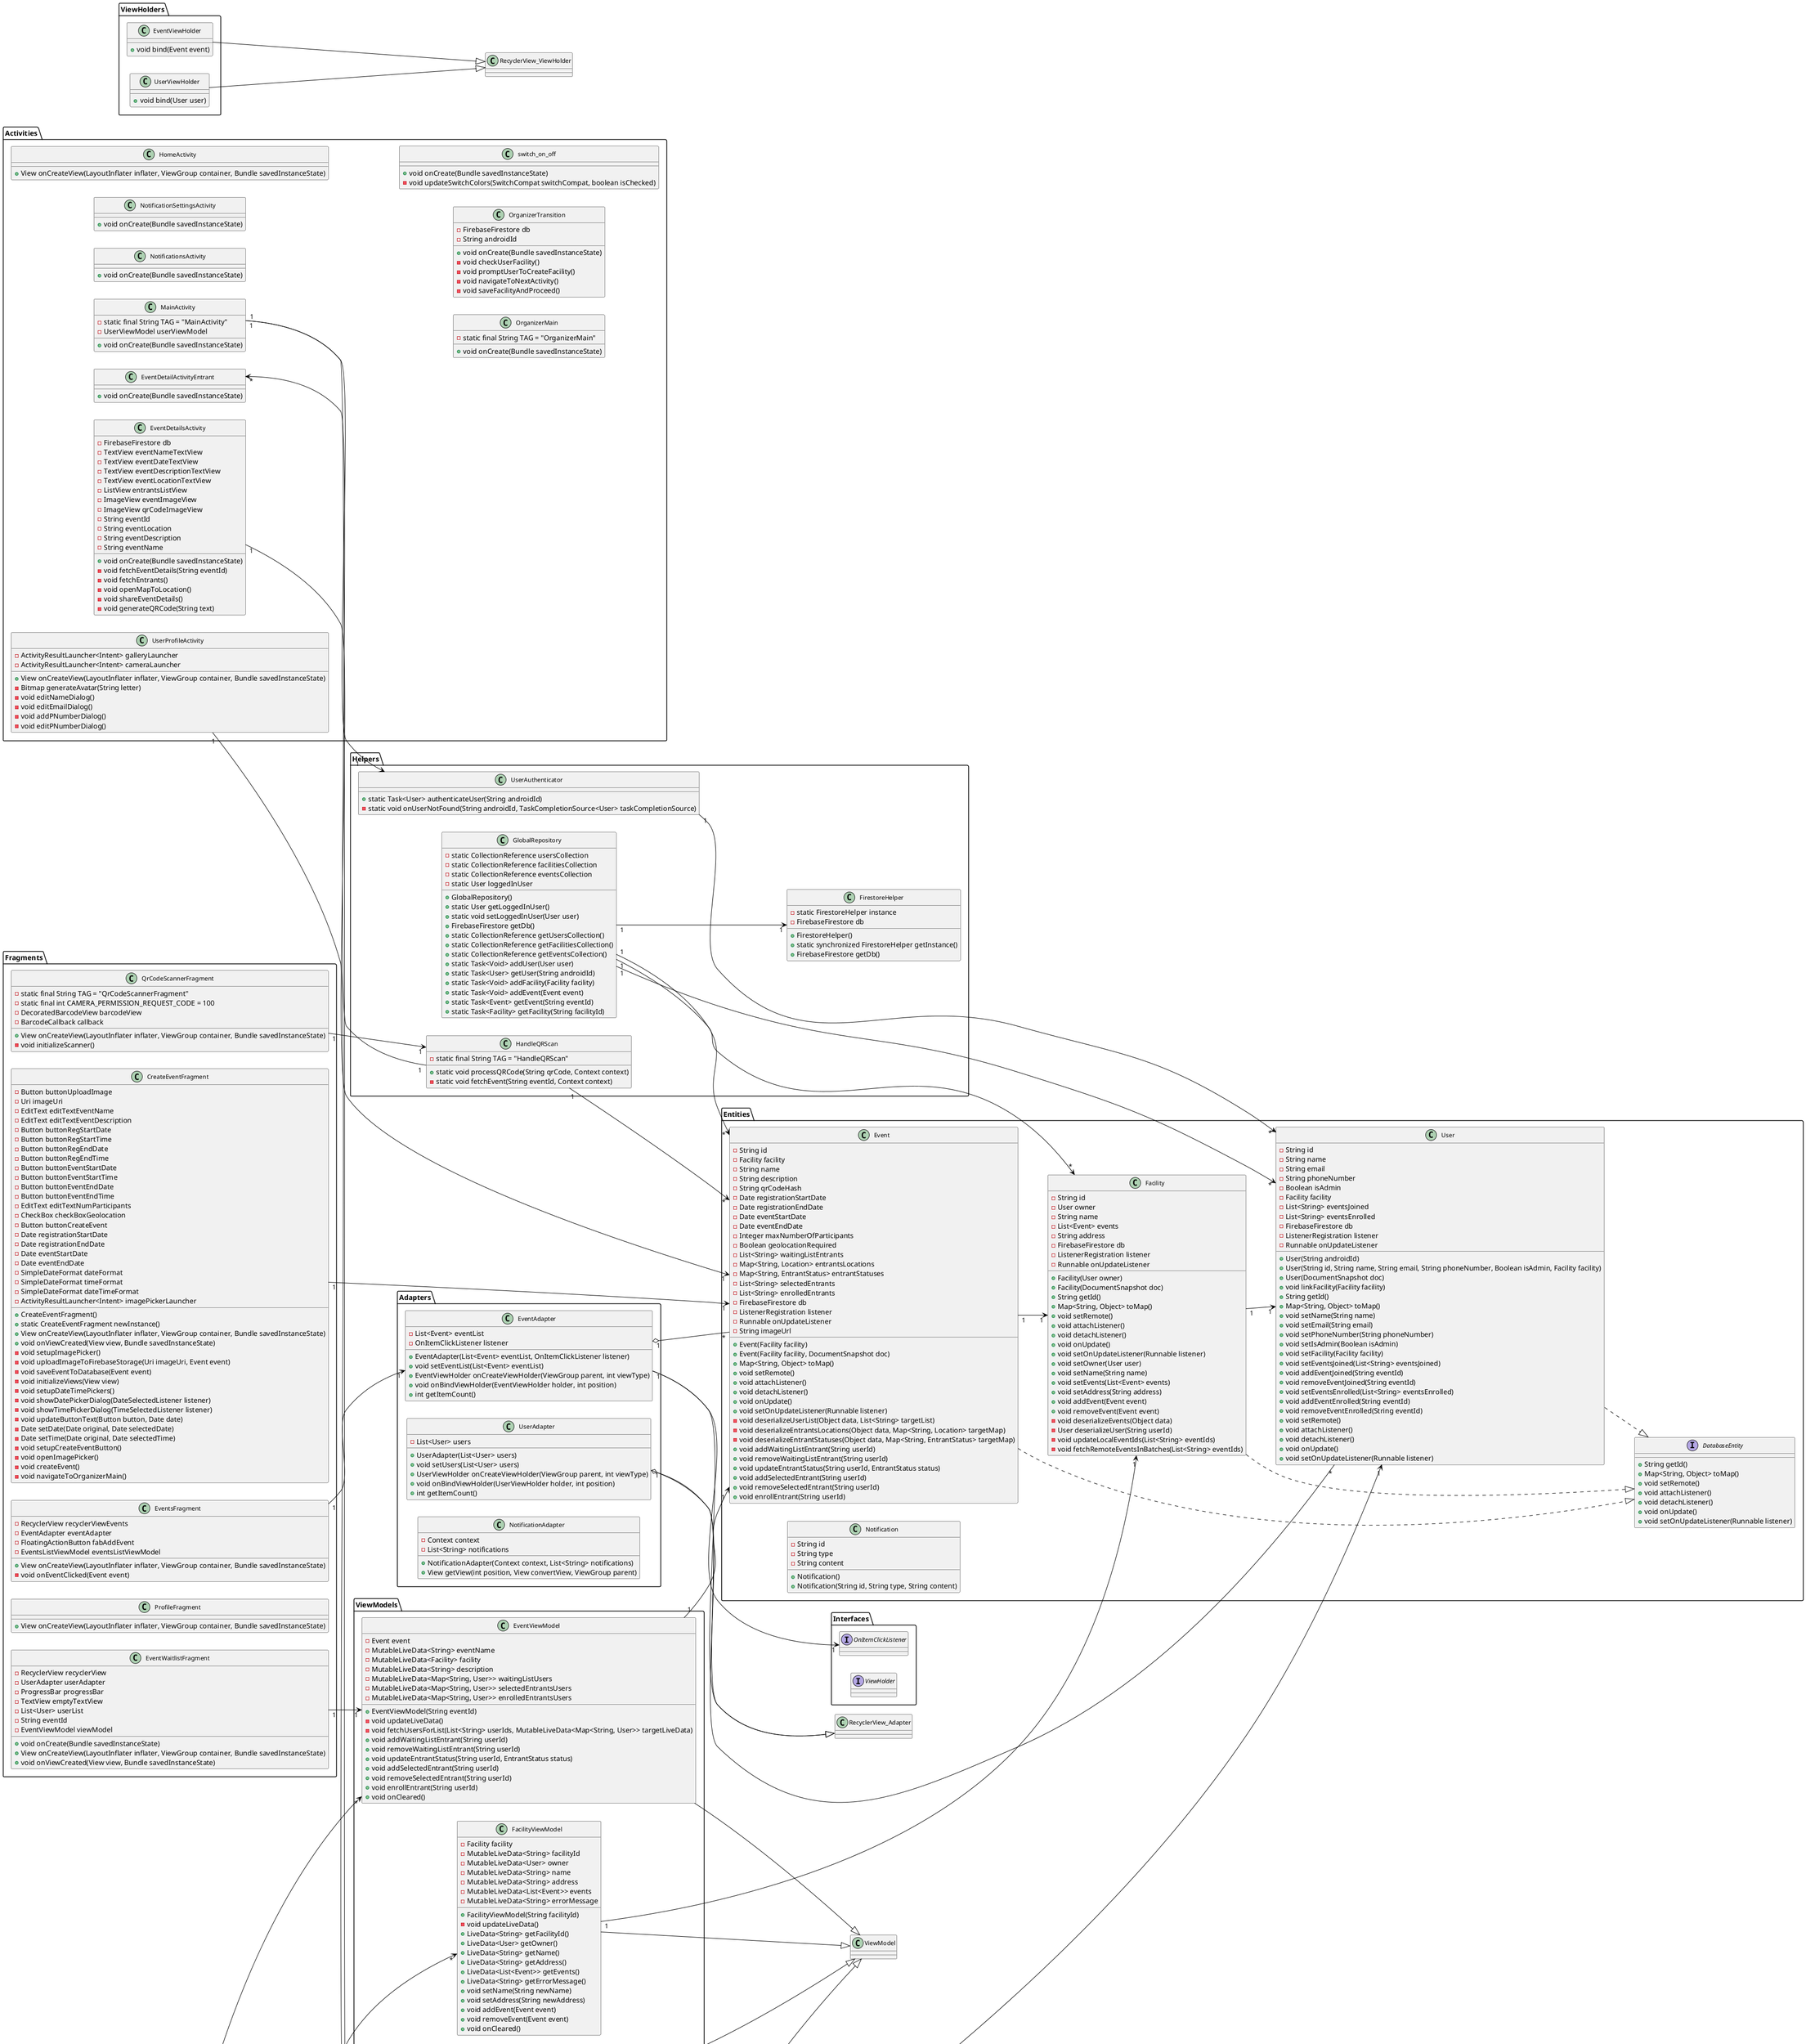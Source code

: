 @startuml UML_Class_Diagram
left to right direction

skinparam class {
    BackgroundColor<<interface>> LightYellow
    BackgroundColor<<abstract>> LightBlue
    ArrowColor Black
    FontSize 12
}

package "Entities" {
    interface DatabaseEntity {
        + String getId()
        + Map<String, Object> toMap()
        + void setRemote()
        + void attachListener()
        + void detachListener()
        + void onUpdate()
        + void setOnUpdateListener(Runnable listener)
    }

    class Event {
        - String id
        - Facility facility
        - String name
        - String description
        - String qrCodeHash
        - Date registrationStartDate
        - Date registrationEndDate
        - Date eventStartDate
        - Date eventEndDate
        - Integer maxNumberOfParticipants
        - Boolean geolocationRequired
        - List<String> waitingListEntrants
        - Map<String, Location> entrantsLocations
        - Map<String, EntrantStatus> entrantStatuses
        - List<String> selectedEntrants
        - List<String> enrolledEntrants
        - FirebaseFirestore db
        - ListenerRegistration listener
        - Runnable onUpdateListener
        - String imageUrl
        + Event(Facility facility)
        + Event(Facility facility, DocumentSnapshot doc)
        + Map<String, Object> toMap()
        + void setRemote()
        + void attachListener()
        + void detachListener()
        + void onUpdate()
        + void setOnUpdateListener(Runnable listener)
        - void deserializeUserList(Object data, List<String> targetList)
        - void deserializeEntrantsLocations(Object data, Map<String, Location> targetMap)
        - void deserializeEntrantStatuses(Object data, Map<String, EntrantStatus> targetMap)
        + void addWaitingListEntrant(String userId)
        + void removeWaitingListEntrant(String userId)
        + void updateEntrantStatus(String userId, EntrantStatus status)
        + void addSelectedEntrant(String userId)
        + void removeSelectedEntrant(String userId)
        + void enrollEntrant(String userId)
    }

    class Facility {
        - String id
        - User owner
        - String name
        - List<Event> events
        - String address
        - FirebaseFirestore db
        - ListenerRegistration listener
        - Runnable onUpdateListener
        + Facility(User owner)
        + Facility(DocumentSnapshot doc)
        + String getId()
        + Map<String, Object> toMap()
        + void setRemote()
        + void attachListener()
        + void detachListener()
        + void onUpdate()
        + void setOnUpdateListener(Runnable listener)
        + void setOwner(User user)
        + void setName(String name)
        + void setEvents(List<Event> events)
        + void setAddress(String address)
        + void addEvent(Event event)
        + void removeEvent(Event event)
        - void deserializeEvents(Object data)
        - User deserializeUser(String userId)
        - void updateLocalEventIds(List<String> eventIds)
        - void fetchRemoteEventsInBatches(List<String> eventIds)
    }

    class User {
        - String id
        - String name
        - String email
        - String phoneNumber
        - Boolean isAdmin
        - Facility facility
        - List<String> eventsJoined
        - List<String> eventsEnrolled
        - FirebaseFirestore db
        - ListenerRegistration listener
        - Runnable onUpdateListener
        + User(String androidId)
        + User(String id, String name, String email, String phoneNumber, Boolean isAdmin, Facility facility)
        + User(DocumentSnapshot doc)
        + void linkFacility(Facility facility)
        + String getId()
        + Map<String, Object> toMap()
        + void setName(String name)
        + void setEmail(String email)
        + void setPhoneNumber(String phoneNumber)
        + void setIsAdmin(Boolean isAdmin)
        + void setFacility(Facility facility)
        + void setEventsJoined(List<String> eventsJoined)
        + void addEventJoined(String eventId)
        + void removeEventJoined(String eventId)
        + void setEventsEnrolled(List<String> eventsEnrolled)
        + void addEventEnrolled(String eventId)
        + void removeEventEnrolled(String eventId)
        + void setRemote()
        + void attachListener()
        + void detachListener()
        + void onUpdate()
        + void setOnUpdateListener(Runnable listener)
    }

    class Notification {
        - String id
        - String type
        - String content
        + Notification()
        + Notification(String id, String type, String content)
    }
}

package "Helpers" {
    class FirestoreHelper {
        - static FirestoreHelper instance
        - FirebaseFirestore db
        + FirestoreHelper()
        + static synchronized FirestoreHelper getInstance()
        + FirebaseFirestore getDb()
    }

    class GlobalRepository {
        - static CollectionReference usersCollection
        - static CollectionReference facilitiesCollection
        - static CollectionReference eventsCollection
        - static User loggedInUser
        + GlobalRepository()
        + static User getLoggedInUser()
        + static void setLoggedInUser(User user)
        + FirebaseFirestore getDb()
        + static CollectionReference getUsersCollection()
        + static CollectionReference getFacilitiesCollection()
        + static CollectionReference getEventsCollection()
        + static Task<Void> addUser(User user)
        + static Task<User> getUser(String androidId)
        + static Task<Void> addFacility(Facility facility)
        + static Task<Void> addEvent(Event event)
        + static Task<Event> getEvent(String eventId)
        + static Task<Facility> getFacility(String facilityId)
    }

    class UserAuthenticator {
        + static Task<User> authenticateUser(String androidId)
        - static void onUserNotFound(String androidId, TaskCompletionSource<User> taskCompletionSource)
    }

    class HandleQRScan {
        - static final String TAG = "HandleQRScan"
        + static void processQRCode(String qrCode, Context context)
        - static void fetchEvent(String eventId, Context context)
    }
}

package "Adapters" {
    class EventAdapter {
        - List<Event> eventList
        - OnItemClickListener listener
        + EventAdapter(List<Event> eventList, OnItemClickListener listener)
        + void setEventList(List<Event> eventList)
        + EventViewHolder onCreateViewHolder(ViewGroup parent, int viewType)
        + void onBindViewHolder(EventViewHolder holder, int position)
        + int getItemCount()
    }

    class UserAdapter {
        - List<User> users
        + UserAdapter(List<User> users)
        + void setUsers(List<User> users)
        + UserViewHolder onCreateViewHolder(ViewGroup parent, int viewType)
        + void onBindViewHolder(UserViewHolder holder, int position)
        + int getItemCount()
    }

    class NotificationAdapter {
        - Context context
        - List<String> notifications
        + NotificationAdapter(Context context, List<String> notifications)
        + View getView(int position, View convertView, ViewGroup parent)
    }
}

package "ViewHolders" {
    class EventViewHolder {
        + void bind(Event event)
    }

    class UserViewHolder {
        + void bind(User user)
    }
}

package "ViewModels" {
    class EventsListViewModel {
        - MutableLiveData<List<Event>> eventsList
        - MutableLiveData<String> errorMessage
        - ListenerRegistration listenerRegistration
        - List<ListenerRegistration> eventListeners
        + EventsListViewModel()
        - void fetchEvents()
        - void refreshEventsList()
        + LiveData<List<Event>> getEventsList()
        + LiveData<String> getErrorMessage()
        + void onCleared()
    }

    class EventViewModel {
        - Event event
        - MutableLiveData<String> eventName
        - MutableLiveData<Facility> facility
        - MutableLiveData<String> description
        - MutableLiveData<Map<String, User>> waitingListUsers
        - MutableLiveData<Map<String, User>> selectedEntrantsUsers
        - MutableLiveData<Map<String, User>> enrolledEntrantsUsers
        + EventViewModel(String eventId)
        - void updateLiveData()
        - void fetchUsersForList(List<String> userIds, MutableLiveData<Map<String, User>> targetLiveData)
        + void addWaitingListEntrant(String userId)
        + void removeWaitingListEntrant(String userId)
        + void updateEntrantStatus(String userId, EntrantStatus status)
        + void addSelectedEntrant(String userId)
        + void removeSelectedEntrant(String userId)
        + void enrollEntrant(String userId)
        + void onCleared()
    }

    class FacilityViewModel {
        - Facility facility
        - MutableLiveData<String> facilityId
        - MutableLiveData<User> owner
        - MutableLiveData<String> name
        - MutableLiveData<String> address
        - MutableLiveData<List<Event>> events
        - MutableLiveData<String> errorMessage
        + FacilityViewModel(String facilityId)
        - void updateLiveData()
        + LiveData<String> getFacilityId()
        + LiveData<User> getOwner()
        + LiveData<String> getName()
        + LiveData<String> getAddress()
        + LiveData<List<Event>> getEvents()
        + LiveData<String> getErrorMessage()
        + void setName(String newName)
        + void setAddress(String newAddress)
        + void addEvent(Event event)
        + void removeEvent(Event event)
        + void onCleared()
    }

    class UserViewModel {
        - User user
        - MutableLiveData<String> userName
        - MutableLiveData<String> email
        - MutableLiveData<String> phoneNumber
        - MutableLiveData<Boolean> isAdmin
        - MutableLiveData<Facility> facility
        - MutableLiveData<List<String>> eventsJoined
        - MutableLiveData<List<String>> eventsEnrolled
        - MutableLiveData<List<Event>> eventsJoinedDetails
        - MutableLiveData<List<Event>> eventsEnrolledDetails
        - MutableLiveData<String> errorMessage
        + UserViewModel(String userId)
        - void updateLiveData()
        - void fetchEventsDetails(List<String> eventIds, MutableLiveData<List<Event>> targetLiveData)
        + LiveData<String> getUserName()
        + LiveData<String> getEmail()
        + LiveData<String> getPhoneNumber()
        + LiveData<Boolean> getIsAdmin()
        + LiveData<Facility> getFacility()
        + LiveData<List<String>> getEventsJoined()
        + LiveData<List<String>> getEventsEnrolled()
        + LiveData<List<Event>> getEventsJoinedDetails()
        + LiveData<List<Event>> getEventsEnrolledDetails()
        + LiveData<String> getErrorMessage()
        + void setName(String name)
        + void setEmail(String email)
        + void setPhoneNumber(String phoneNumber)
        + void setIsAdmin(Boolean isAdmin)
        + void linkFacility(Facility facility)
        + void onCleared()
    }
}

package "Factories" {
    class EventViewModelFactory {
        - final String eventId
        + EventViewModelFactory(String eventId)
        + <T extends ViewModel> T create(Class<T> modelClass)
    }

    class FacilityViewModelFactory {
        - final String facilityId
        + FacilityViewModelFactory(String facilityId)
        + <T extends ViewModel> T create(Class<T> modelClass)
    }

    class UserViewModelFactory {
        - final String userId
        + UserViewModelFactory(String userId)
        + <T extends ViewModel> T create(Class<T> modelClass)
    }
}

package "Fragments" {
    class EventWaitlistFragment {
        - RecyclerView recyclerView
        - UserAdapter userAdapter
        - ProgressBar progressBar
        - TextView emptyTextView
        - List<User> userList
        - String eventId
        - EventViewModel viewModel
        + void onCreate(Bundle savedInstanceState)
        + View onCreateView(LayoutInflater inflater, ViewGroup container, Bundle savedInstanceState)
        + void onViewCreated(View view, Bundle savedInstanceState)
    }

    class CreateEventFragment {
        - Button buttonUploadImage
        - Uri imageUri
        - EditText editTextEventName
        - EditText editTextEventDescription
        - Button buttonRegStartDate
        - Button buttonRegStartTime
        - Button buttonRegEndDate
        - Button buttonRegEndTime
        - Button buttonEventStartDate
        - Button buttonEventStartTime
        - Button buttonEventEndDate
        - Button buttonEventEndTime
        - EditText editTextNumParticipants
        - CheckBox checkBoxGeolocation
        - Button buttonCreateEvent
        - Date registrationStartDate
        - Date registrationEndDate
        - Date eventStartDate
        - Date eventEndDate
        - SimpleDateFormat dateFormat
        - SimpleDateFormat timeFormat
        - SimpleDateFormat dateTimeFormat
        - ActivityResultLauncher<Intent> imagePickerLauncher
        + CreateEventFragment()
        + static CreateEventFragment newInstance()
        + View onCreateView(LayoutInflater inflater, ViewGroup container, Bundle savedInstanceState)
        + void onViewCreated(View view, Bundle savedInstanceState)
        - void setupImagePicker()
        - void uploadImageToFirebaseStorage(Uri imageUri, Event event)
        - void saveEventToDatabase(Event event)
        - void initializeViews(View view)
        - void setupDateTimePickers()
        - void showDatePickerDialog(DateSelectedListener listener)
        - void showTimePickerDialog(TimeSelectedListener listener)
        - void updateButtonText(Button button, Date date)
        - Date setDate(Date original, Date selectedDate)
        - Date setTime(Date original, Date selectedTime)
        - void setupCreateEventButton()
        - void openImagePicker()
        - void createEvent()
        - void navigateToOrganizerMain()
    }

    class QrCodeScannerFragment {
        - static final String TAG = "QrCodeScannerFragment"
        - static final int CAMERA_PERMISSION_REQUEST_CODE = 100
        - DecoratedBarcodeView barcodeView
        + View onCreateView(LayoutInflater inflater, ViewGroup container, Bundle savedInstanceState)
        - void initializeScanner()
        - BarcodeCallback callback
    }

    class ProfileFragment {
        + View onCreateView(LayoutInflater inflater, ViewGroup container, Bundle savedInstanceState)
    }

    class EventsFragment {
        - RecyclerView recyclerViewEvents
        - EventAdapter eventAdapter
        - FloatingActionButton fabAddEvent
        - EventsListViewModel eventsListViewModel
        + View onCreateView(LayoutInflater inflater, ViewGroup container, Bundle savedInstanceState)
        - void onEventClicked(Event event)
    }
}

package "Activities" {
    class EventDetailsActivity {
        - FirebaseFirestore db
        - TextView eventNameTextView
        - TextView eventDateTextView
        - TextView eventDescriptionTextView
        - TextView eventLocationTextView
        - ListView entrantsListView
        - ImageView eventImageView
        - ImageView qrCodeImageView
        - String eventId
        - String eventLocation
        - String eventDescription
        - String eventName
        + void onCreate(Bundle savedInstanceState)
        - void fetchEventDetails(String eventId)
        - void fetchEntrants()
        - void openMapToLocation()
        - void shareEventDetails()
        - void generateQRCode(String text)
    }

    class NotificationsActivity {
        + void onCreate(Bundle savedInstanceState)
    }

    class NotificationSettingsActivity {
        + void onCreate(Bundle savedInstanceState)
    }

    class HomeActivity {
        + View onCreateView(LayoutInflater inflater, ViewGroup container, Bundle savedInstanceState)
    }

    class MainActivity {
        - static final String TAG = "MainActivity"
        - UserViewModel userViewModel
        + void onCreate(Bundle savedInstanceState)
    }

    class OrganizerMain {
        - static final String TAG = "OrganizerMain"
        + void onCreate(Bundle savedInstanceState)
    }

    class OrganizerTransition {
        - FirebaseFirestore db
        - String androidId
        + void onCreate(Bundle savedInstanceState)
        - void checkUserFacility()
        - void promptUserToCreateFacility()
        - void navigateToNextActivity()
        - void saveFacilityAndProceed()
    }

    class UserProfileActivity {
        + View onCreateView(LayoutInflater inflater, ViewGroup container, Bundle savedInstanceState)
        - Bitmap generateAvatar(String letter)
        - void editNameDialog()
        - void editEmailDialog()
        - void addPNumberDialog()
        - void editPNumberDialog()
        - ActivityResultLauncher<Intent> galleryLauncher
        - ActivityResultLauncher<Intent> cameraLauncher
    }

    class EventDetailActivityEntrant {
        + void onCreate(Bundle savedInstanceState)
    }

    class switch_on_off {
        + void onCreate(Bundle savedInstanceState)
        - void updateSwitchColors(SwitchCompat switchCompat, boolean isChecked)
    }
}

package "Interfaces" {
    interface OnItemClickListener
    interface ViewHolder
}

' **Inheritance Relationships**
Event ..|> DatabaseEntity
Facility ..|> DatabaseEntity
User ..|> DatabaseEntity

EventAdapter --|> RecyclerView_Adapter
EventViewHolder --|> RecyclerView_ViewHolder

UserAdapter --|> RecyclerView_Adapter
UserViewHolder --|> RecyclerView_ViewHolder

EventViewModelFactory ..|> ViewModelProvider_Factory
FacilityViewModelFactory ..|> ViewModelProvider_Factory
UserViewModelFactory ..|> ViewModelProvider_Factory

EventsListViewModel --|> ViewModel
EventViewModel --|> ViewModel
FacilityViewModel --|> ViewModel
UserViewModel --|> ViewModel

' **Associations with Multiplicities**
EventAdapter "1" o-- "*" Event
UserAdapter "1" o-- "*" User

EventViewModelFactory "1" --> "*" EventViewModel
FacilityViewModelFactory "1" --> "*" FacilityViewModel
UserViewModelFactory "1" --> "*" UserViewModel

EventViewModel "1" --> "1" Event
FacilityViewModel "1" --> "1" Facility
UserViewModel "1" --> "1" User

GlobalRepository "1" --> "1" FirestoreHelper
GlobalRepository "1" --> "*" User
GlobalRepository "1" --> "*" Facility
GlobalRepository "1" --> "*" Event

Event "1" --> "1" Facility
Facility "1" --> "1" User

EventWaitlistFragment "1" --> "1" EventViewModel
CreateEventFragment "1" --> "1" Event
EventDetailsActivity "1" --> "1" Event
EventsFragment "1" --> "1" EventAdapter
EventAdapter "1" --> "1" OnItemClickListener

UserAuthenticator "1" --> "*" User

MainActivity "1" --> "1" UserViewModel
MainActivity "1" --> "1" UserAuthenticator

UserProfileActivity "1" --> "1" UserViewModel

HandleQRScan "1" --> "*" EventDetailActivityEntrant
HandleQRScan "1" --> "*" Event

QrCodeScannerFragment "1" --> "1" HandleQRScan

@enduml
